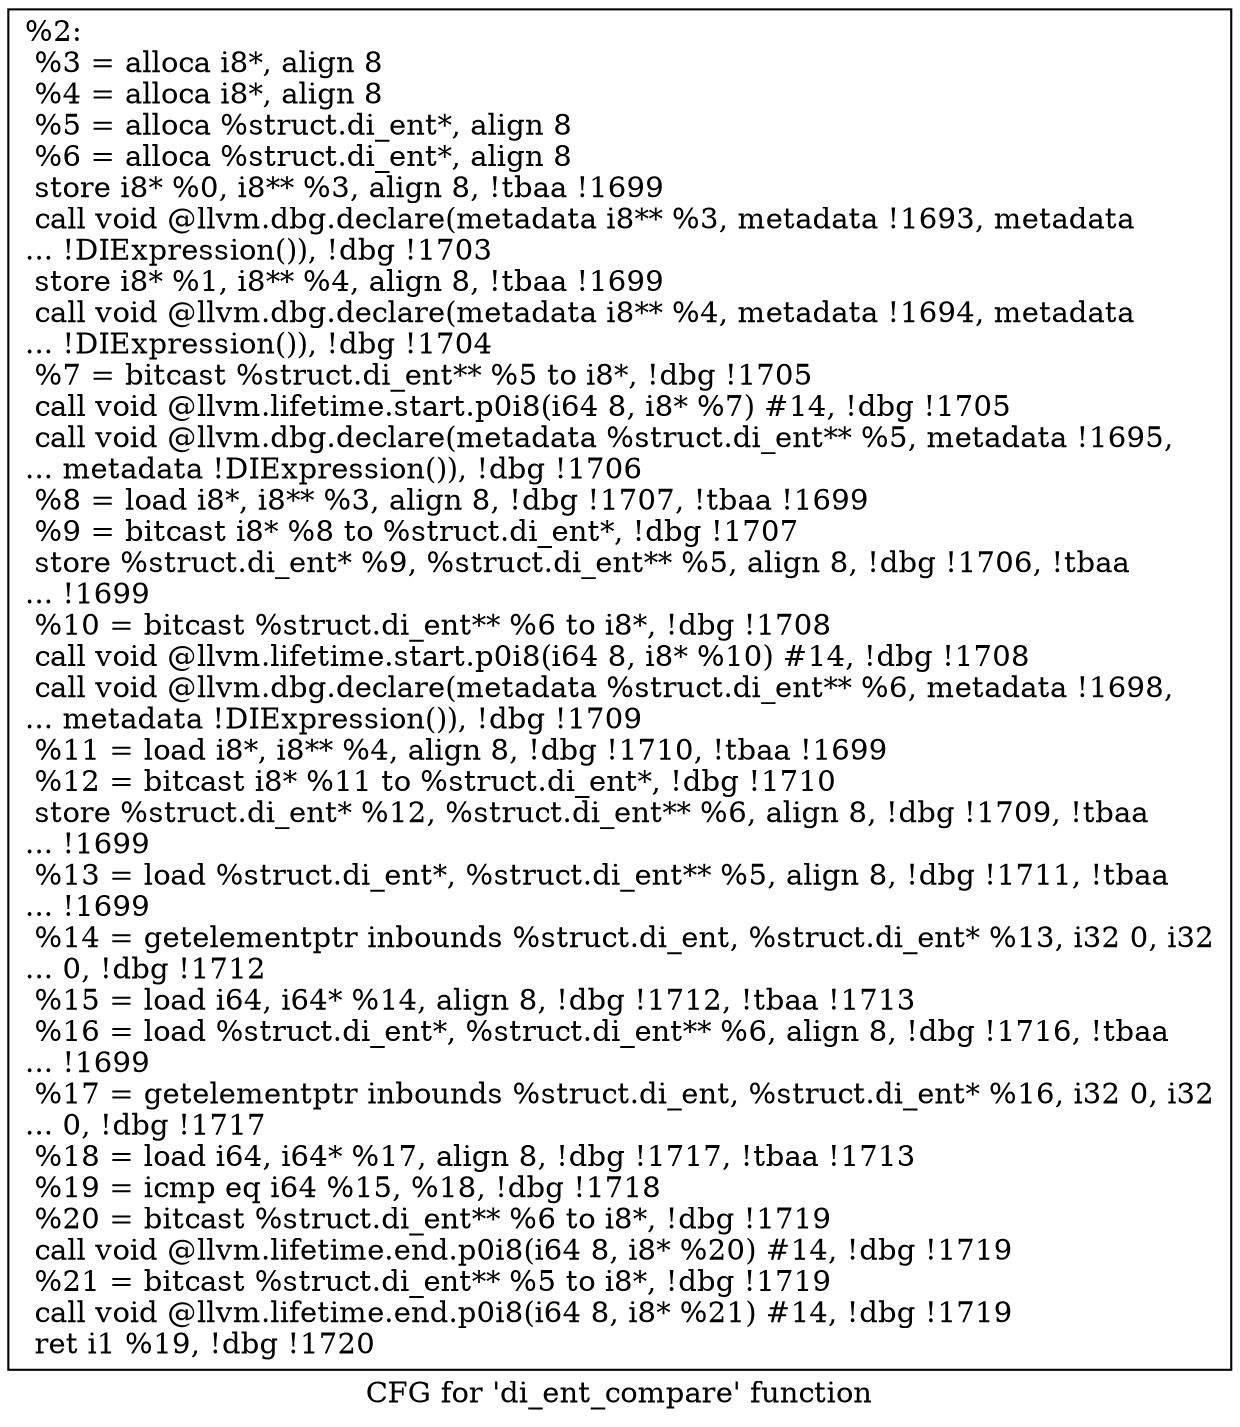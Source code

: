 digraph "CFG for 'di_ent_compare' function" {
	label="CFG for 'di_ent_compare' function";

	Node0x282d090 [shape=record,label="{%2:\l  %3 = alloca i8*, align 8\l  %4 = alloca i8*, align 8\l  %5 = alloca %struct.di_ent*, align 8\l  %6 = alloca %struct.di_ent*, align 8\l  store i8* %0, i8** %3, align 8, !tbaa !1699\l  call void @llvm.dbg.declare(metadata i8** %3, metadata !1693, metadata\l... !DIExpression()), !dbg !1703\l  store i8* %1, i8** %4, align 8, !tbaa !1699\l  call void @llvm.dbg.declare(metadata i8** %4, metadata !1694, metadata\l... !DIExpression()), !dbg !1704\l  %7 = bitcast %struct.di_ent** %5 to i8*, !dbg !1705\l  call void @llvm.lifetime.start.p0i8(i64 8, i8* %7) #14, !dbg !1705\l  call void @llvm.dbg.declare(metadata %struct.di_ent** %5, metadata !1695,\l... metadata !DIExpression()), !dbg !1706\l  %8 = load i8*, i8** %3, align 8, !dbg !1707, !tbaa !1699\l  %9 = bitcast i8* %8 to %struct.di_ent*, !dbg !1707\l  store %struct.di_ent* %9, %struct.di_ent** %5, align 8, !dbg !1706, !tbaa\l... !1699\l  %10 = bitcast %struct.di_ent** %6 to i8*, !dbg !1708\l  call void @llvm.lifetime.start.p0i8(i64 8, i8* %10) #14, !dbg !1708\l  call void @llvm.dbg.declare(metadata %struct.di_ent** %6, metadata !1698,\l... metadata !DIExpression()), !dbg !1709\l  %11 = load i8*, i8** %4, align 8, !dbg !1710, !tbaa !1699\l  %12 = bitcast i8* %11 to %struct.di_ent*, !dbg !1710\l  store %struct.di_ent* %12, %struct.di_ent** %6, align 8, !dbg !1709, !tbaa\l... !1699\l  %13 = load %struct.di_ent*, %struct.di_ent** %5, align 8, !dbg !1711, !tbaa\l... !1699\l  %14 = getelementptr inbounds %struct.di_ent, %struct.di_ent* %13, i32 0, i32\l... 0, !dbg !1712\l  %15 = load i64, i64* %14, align 8, !dbg !1712, !tbaa !1713\l  %16 = load %struct.di_ent*, %struct.di_ent** %6, align 8, !dbg !1716, !tbaa\l... !1699\l  %17 = getelementptr inbounds %struct.di_ent, %struct.di_ent* %16, i32 0, i32\l... 0, !dbg !1717\l  %18 = load i64, i64* %17, align 8, !dbg !1717, !tbaa !1713\l  %19 = icmp eq i64 %15, %18, !dbg !1718\l  %20 = bitcast %struct.di_ent** %6 to i8*, !dbg !1719\l  call void @llvm.lifetime.end.p0i8(i64 8, i8* %20) #14, !dbg !1719\l  %21 = bitcast %struct.di_ent** %5 to i8*, !dbg !1719\l  call void @llvm.lifetime.end.p0i8(i64 8, i8* %21) #14, !dbg !1719\l  ret i1 %19, !dbg !1720\l}"];
}
